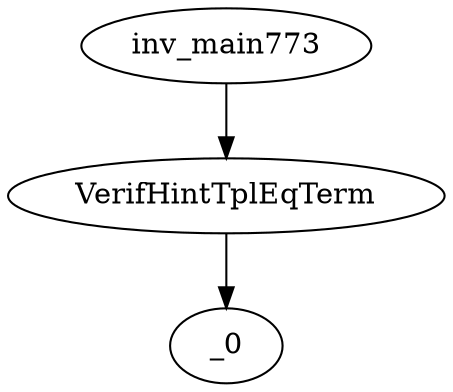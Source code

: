 digraph dag {
0 [label="inv_main773"];
1 [label="VerifHintTplEqTerm"];
2 [label="_0"];
0->1
1 -> 2
}
